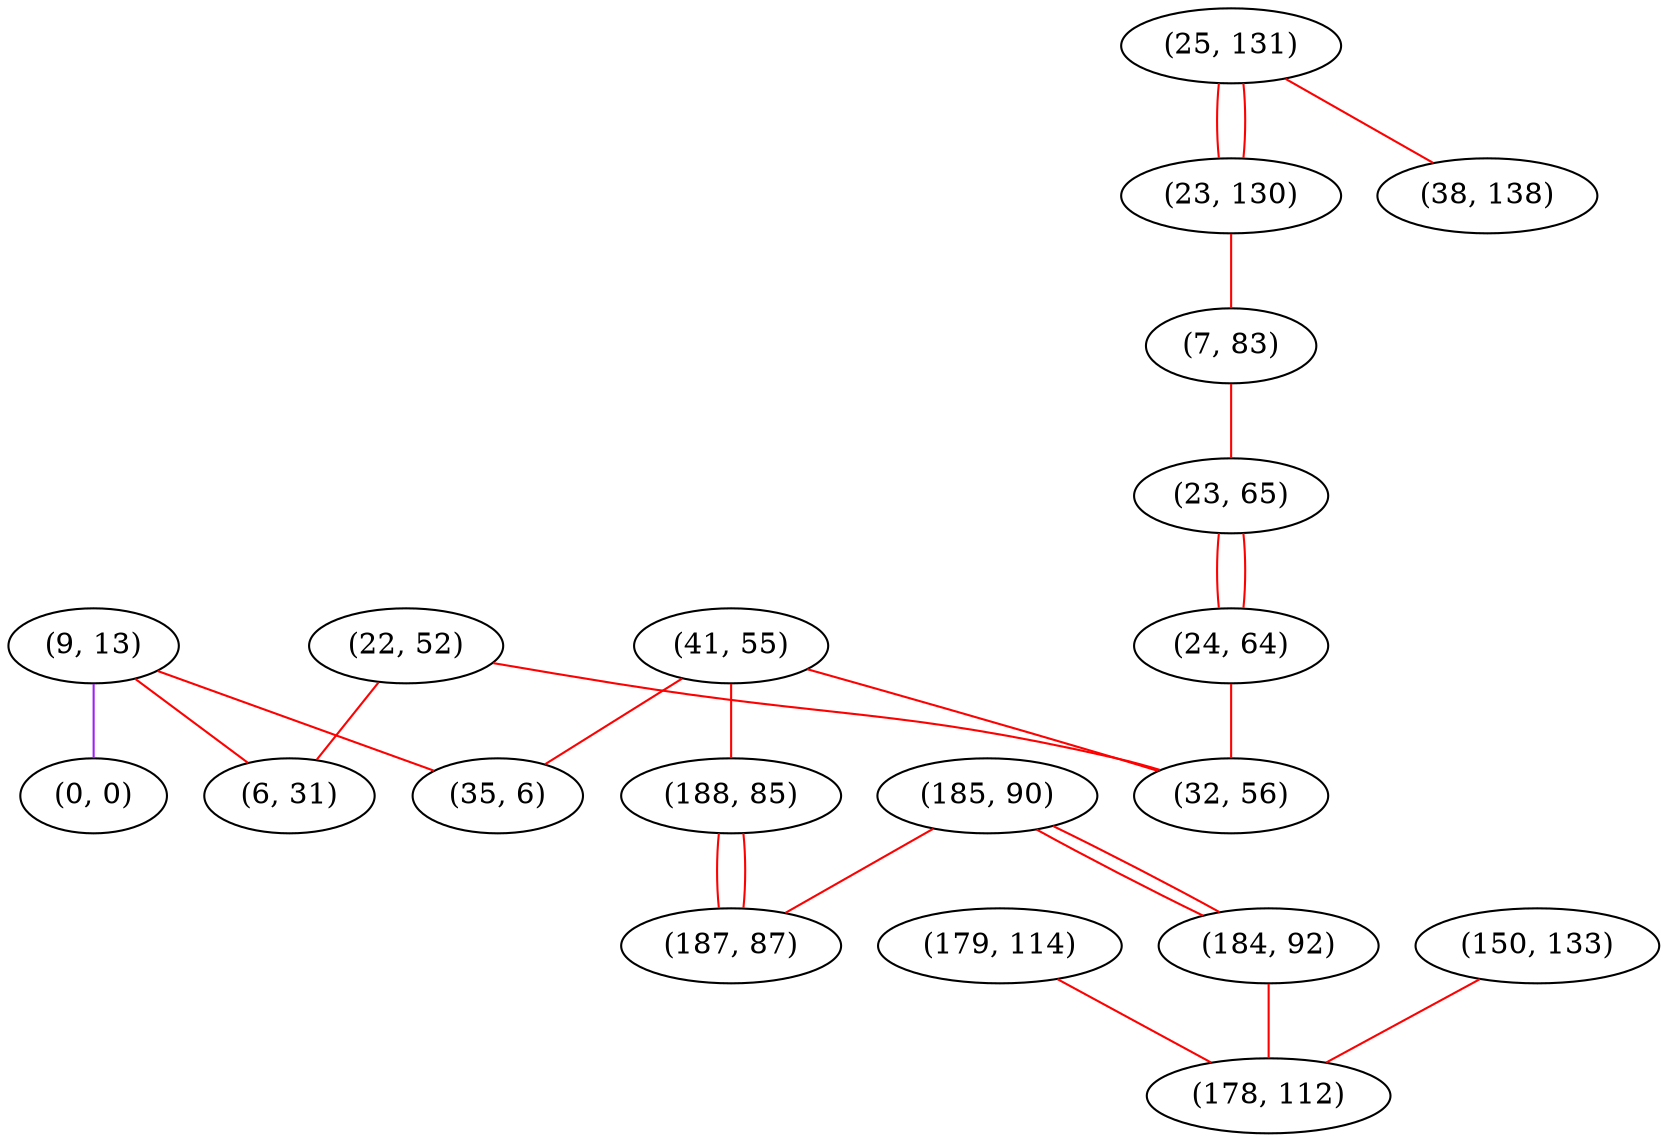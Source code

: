 graph "" {
"(22, 52)";
"(179, 114)";
"(25, 131)";
"(185, 90)";
"(9, 13)";
"(184, 92)";
"(38, 138)";
"(6, 31)";
"(23, 130)";
"(41, 55)";
"(188, 85)";
"(7, 83)";
"(0, 0)";
"(150, 133)";
"(35, 6)";
"(23, 65)";
"(24, 64)";
"(187, 87)";
"(178, 112)";
"(32, 56)";
"(22, 52)" -- "(32, 56)"  [color=red, key=0, weight=1];
"(22, 52)" -- "(6, 31)"  [color=red, key=0, weight=1];
"(179, 114)" -- "(178, 112)"  [color=red, key=0, weight=1];
"(25, 131)" -- "(38, 138)"  [color=red, key=0, weight=1];
"(25, 131)" -- "(23, 130)"  [color=red, key=0, weight=1];
"(25, 131)" -- "(23, 130)"  [color=red, key=1, weight=1];
"(185, 90)" -- "(187, 87)"  [color=red, key=0, weight=1];
"(185, 90)" -- "(184, 92)"  [color=red, key=0, weight=1];
"(185, 90)" -- "(184, 92)"  [color=red, key=1, weight=1];
"(9, 13)" -- "(0, 0)"  [color=purple, key=0, weight=4];
"(9, 13)" -- "(6, 31)"  [color=red, key=0, weight=1];
"(9, 13)" -- "(35, 6)"  [color=red, key=0, weight=1];
"(184, 92)" -- "(178, 112)"  [color=red, key=0, weight=1];
"(23, 130)" -- "(7, 83)"  [color=red, key=0, weight=1];
"(41, 55)" -- "(188, 85)"  [color=red, key=0, weight=1];
"(41, 55)" -- "(32, 56)"  [color=red, key=0, weight=1];
"(41, 55)" -- "(35, 6)"  [color=red, key=0, weight=1];
"(188, 85)" -- "(187, 87)"  [color=red, key=0, weight=1];
"(188, 85)" -- "(187, 87)"  [color=red, key=1, weight=1];
"(7, 83)" -- "(23, 65)"  [color=red, key=0, weight=1];
"(150, 133)" -- "(178, 112)"  [color=red, key=0, weight=1];
"(23, 65)" -- "(24, 64)"  [color=red, key=0, weight=1];
"(23, 65)" -- "(24, 64)"  [color=red, key=1, weight=1];
"(24, 64)" -- "(32, 56)"  [color=red, key=0, weight=1];
}

